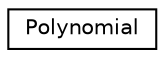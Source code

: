 digraph "Graphical Class Hierarchy"
{
 // LATEX_PDF_SIZE
  edge [fontname="Helvetica",fontsize="10",labelfontname="Helvetica",labelfontsize="10"];
  node [fontname="Helvetica",fontsize="10",shape=record];
  rankdir="LR";
  Node0 [label="Polynomial",height=0.2,width=0.4,color="black", fillcolor="white", style="filled",URL="$classPolynomial.html",tooltip=" "];
}

